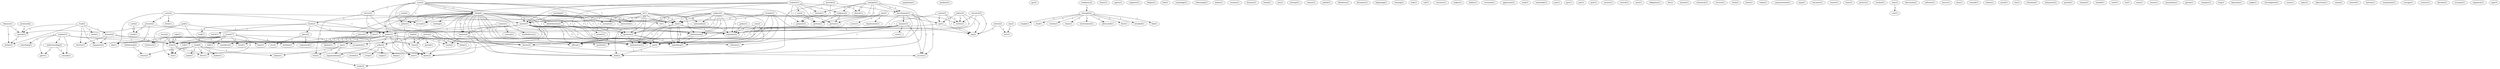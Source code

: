 digraph G {
  carry [ label="carry(2)" ];
  form [ label="form(1)" ];
  present [ label="present(2)" ];
  public [ label="public(3)" ];
  day [ label="day(1)" ];
  identification [ label="identification(2)" ];
  population [ label="population(1)" ];
  problem [ label="problem(1)" ];
  example [ label="example(2)" ];
  discriminate [ label="discriminate(1)" ];
  distort [ label="distort(1)" ];
  evidence [ label="evidence(2)" ];
  format [ label="format(1)" ];
  discriminate [ label="discriminate(1)" ];
  picture [ label="picture(1)" ];
  portray [ label="portray(1)" ];
  field [ label="field(2)" ];
  apc [ label="apc(2)" ];
  weakness [ label="weakness(2)" ];
  strength [ label="strength(2)" ];
  number [ label="number(3)" ];
  something [ label="something(1)" ];
  understanding [ label="understanding(2)" ];
  govt [ label="govt(1)" ];
  concept [ label="concept(1)" ];
  state [ label="state(3)" ];
  state [ label="state(3)" ];
  frame [ label="frame(1)" ];
  agree [ label="agree(1)" ];
  engineer [ label="engineer(1)" ];
  fatigue [ label="fatigue(1)" ];
  case [ label="case(2)" ];
  scenario [ label="scenario(1)" ];
  interaction [ label="interaction(1)" ];
  serves [ label="serves(2)" ];
  think [ label="think(1)" ];
  account [ label="account(1)" ];
  think [ label="think(4)" ];
  police [ label="police(1)" ];
  um [ label="um(2)" ];
  purpose [ label="purpose(3)" ];
  lied [ label="lied(1)" ];
  cambridge [ label="cambridge(1)" ];
  citizenship [ label="citizenship(1)" ];
  card [ label="card(2)" ];
  week [ label="week(1)" ];
  battle [ label="battle(1)" ];
  country [ label="country(1)" ];
  honesty [ label="honesty(1)" ];
  seek [ label="seek(2)" ];
  answer [ label="answer(7)" ];
  truth [ label="truth(3)" ];
  found [ label="found(1)" ];
  pre [ label="pre(1)" ];
  attempt [ label="attempt(1)" ];
  choose [ label="choose(1)" ];
  le [ label="le(1)" ];
  nationality [ label="nationality(2)" ];
  information [ label="information(2)" ];
  question [ label="question(3)" ];
  shai [ label="shai(1)" ];
  shai [ label="shai(1)" ];
  classifying [ label="classifying(1)" ];
  nonexistence [ label="nonexistence(1)" ];
  stalinist [ label="stalinist(1)" ];
  use [ label="use(2)" ];
  official [ label="official(1)" ];
  land [ label="land(2)" ];
  period [ label="period(1)" ];
  time [ label="time(2)" ];
  occupation [ label="occupation(1)" ];
  pulled [ label="pulled(1)" ];
  blindness [ label="blindness(1)" ];
  disrepute [ label="disrepute(1)" ];
  article [ label="article(2)" ];
  org [ label="org(2)" ];
  ariv [ label="ariv(1)" ];
  subject [ label="subject(2)" ];
  re [ label="re(1)" ];
  cpr [ label="cpr(1)" ];
  rejoinder [ label="rejoinder(2)" ];
  writes [ label="writes(1)" ];
  manner [ label="manner(3)" ];
  bearer [ label="bearer(2)" ];
  access [ label="access(1)" ];
  basis [ label="basis(2)" ];
  beginning [ label="beginning(1)" ];
  bearing [ label="bearing(1)" ];
  look [ label="look(1)" ];
  withdrawal [ label="withdrawal(2)" ];
  return [ label="return(1)" ];
  call [ label="call(1)" ];
  read [ label="read(2)" ];
  wish [ label="wish(1)" ];
  declare [ label="declare(2)" ];
  restrict [ label="restrict(1)" ];
  extend [ label="extend(2)" ];
  jordan [ label="jordan(1)" ];
  expansion [ label="expansion(1)" ];
  law [ label="law(2)" ];
  requirement [ label="requirement(1)" ];
  wave [ label="wave(1)" ];
  convince [ label="convince(1)" ];
  makes [ label="makes(1)" ];
  ability [ label="ability(1)" ];
  everyone [ label="everyone(1)" ];
  appreciate [ label="appreciate(1)" ];
  took [ label="took(1)" ];
  place [ label="place(2)" ];
  witch [ label="witch(1)" ];
  mail [ label="mail(1)" ];
  nothing [ label="nothing(1)" ];
  peace [ label="peace(3)" ];
  expansionism [ label="expansionism(2)" ];
  fear [ label="fear(2)" ];
  matter [ label="matter(4)" ];
  know [ label="know(2)" ];
  somebody [ label="somebody(1)" ];
  jew [ label="jew(1)" ];
  provided [ label="provided(1)" ];
  vanunu [ label="vanunu(1)" ];
  truthfullness [ label="truthfullness(1)" ];
  arsenal [ label="arsenal(1)" ];
  fact [ label="fact(7)" ];
  gov [ label="gov(1)" ];
  pay [ label="pay(1)" ];
  war [ label="war(1)" ];
  post [ label="post(1)" ];
  center [ label="center(3)" ];
  arrest [ label="arrest(2)" ];
  delay [ label="delay(1)" ];
  order [ label="order(2)" ];
  court [ label="court(2)" ];
  muster [ label="muster(1)" ];
  provide [ label="provide(2)" ];
  control [ label="control(1)" ];
  area [ label="area(1)" ];
  obligation [ label="obligation(1)" ];
  etc [ label="etc(2)" ];
  registered [ label="registered(1)" ];
  fire [ label="fire(1)" ];
  base [ label="base(1)" ];
  considers [ label="considers(2)" ];
  missile [ label="missile(1)" ];
  statement [ label="statement(1)" ];
  reverse [ label="reverse(1)" ];
  tried [ label="tried(1)" ];
  policy [ label="policy(3)" ];
  refrains [ label="refrains(1)" ];
  position [ label="position(1)" ];
  crux [ label="crux(1)" ];
  one [ label="one(1)" ];
  opinion [ label="opinion(1)" ];
  intifada [ label="intifada(2)" ];
  harm [ label="harm(1)" ];
  today [ label="today(1)" ];
  announcement [ label="announcement(1)" ];
  ninja [ label="ninja(1)" ];
  becomes [ label="becomes(1)" ];
  reason [ label="reason(1)" ];
  exist [ label="exist(3)" ];
  protect [ label="protect(1)" ];
  blame [ label="blame(1)" ];
  society [ label="society(1)" ];
  ezrahut [ label="ezrahut(1)" ];
  way [ label="way(3)" ];
  cast [ label="cast(1)" ];
  discussion [ label="discussion(1)" ];
  software [ label="software(1)" ];
  needed [ label="needed(1)" ];
  strip [ label="strip(1)" ];
  range [ label="range(1)" ];
  keep [ label="keep(1)" ];
  havoc [ label="havoc(1)" ];
  promised [ label="promised(2)" ];
  bias [ label="bias(1)" ];
  remind [ label="remind(1)" ];
  sought [ label="sought(1)" ];
  food [ label="food(1)" ];
  cruelty [ label="cruelty(1)" ];
  chain [ label="chain(1)" ];
  environment [ label="environment(1)" ];
  advocated [ label="advocated(1)" ];
  deer [ label="deer(1)" ];
  wreaked [ label="wreaked(1)" ];
  find [ label="find(1)" ];
  com [ label="com(2)" ];
  claims [ label="claims(1)" ];
  proof [ label="proof(1)" ];
  research [ label="research(3)" ];
  israelis [ label="israelis(3)" ];
  arab [ label="arab(6)" ];
  holder [ label="holder(1)" ];
  force [ label="force(1)" ];
  mind [ label="mind(1)" ];
  try [ label="try(1)" ];
  era [ label="era(1)" ];
  attention [ label="attention(1)" ];
  interprete [ label="interprete(1)" ];
  posted [ label="posted(1)" ];
  ma [ label="ma(2)" ];
  god [ label="god(2)" ];
  lived [ label="lived(1)" ];
  existence [ label="existence(1)" ];
  lebanon [ label="lebanon(1)" ];
  remain [ label="remain(1)" ];
  take [ label="take(1)" ];
  stealth [ label="stealth(1)" ];
  color [ label="color(1)" ];
  clu [ label="clu(1)" ];
  none [ label="none(1)" ];
  guday [ label="guday(1)" ];
  seems [ label="seems(1)" ];
  journalism [ label="journalism(1)" ];
  gurion [ label="gurion(1)" ];
  category [ label="category(1)" ];
  iraq [ label="iraq(1)" ];
  katyusha [ label="katyusha(1)" ];
  israel [ label="israel(17)" ];
  tell [ label="tell(1)" ];
  mill [ label="mill(1)" ];
  judge [ label="judge(1)" ];
  investigation [ label="investigation(1)" ];
  cause [ label="cause(1)" ];
  issue [ label="issue(2)" ];
  takes [ label="takes(1)" ];
  objectivity [ label="objectivity(1)" ];
  union [ label="union(2)" ];
  noticed [ label="noticed(1)" ];
  naivety [ label="naivety(1)" ];
  transjordan [ label="transjordan(1)" ];
  courage [ label="courage(1)" ];
  century [ label="century(1)" ];
  disclose [ label="disclose(1)" ];
  economy [ label="economy(1)" ];
  argument [ label="argument(1)" ];
  sign [ label="sign(3)" ];
  carry -> form [ label="1" ];
  carry -> present [ label="1" ];
  carry -> public [ label="1" ];
  carry -> day [ label="1" ];
  carry -> identification [ label="1" ];
  example -> discriminate [ label="1" ];
  example -> distort [ label="1" ];
  example -> evidence [ label="1" ];
  example -> format [ label="1" ];
  example -> discriminate [ label="1" ];
  example -> picture [ label="1" ];
  example -> portray [ label="1" ];
  example -> field [ label="1" ];
  weakness -> strength [ label="1" ];
  number -> something [ label="1" ];
  number -> understanding [ label="1" ];
  number -> govt [ label="1" ];
  number -> concept [ label="1" ];
  number -> state [ label="1" ];
  number -> state [ label="1" ];
  case -> scenario [ label="1" ];
  case -> interaction [ label="1" ];
  case -> serves [ label="1" ];
  case -> think [ label="1" ];
  case -> account [ label="1" ];
  case -> think [ label="1" ];
  case -> police [ label="1" ];
  case -> um [ label="1" ];
  case -> purpose [ label="1" ];
  case -> field [ label="1" ];
  card -> week [ label="1" ];
  seek -> answer [ label="1" ];
  seek -> truth [ label="1" ];
  le -> scenario [ label="1" ];
  le -> interaction [ label="1" ];
  le -> nationality [ label="1" ];
  le -> account [ label="1" ];
  le -> answer [ label="1" ];
  le -> information [ label="1" ];
  le -> question [ label="1" ];
  le -> police [ label="1" ];
  le -> shai [ label="1" ];
  le -> shai [ label="1" ];
  le -> classifying [ label="1" ];
  le -> nonexistence [ label="1" ];
  le -> field [ label="1" ];
  stalinist -> distort [ label="1" ];
  stalinist -> evidence [ label="1" ];
  stalinist -> format [ label="1" ];
  stalinist -> answer [ label="1" ];
  stalinist -> public [ label="1" ];
  stalinist -> question [ label="1" ];
  stalinist -> picture [ label="1" ];
  stalinist -> use [ label="1" ];
  stalinist -> portray [ label="1" ];
  stalinist -> official [ label="1" ];
  land -> period [ label="1" ];
  land -> time [ label="1" ];
  land -> occupation [ label="1" ];
  article -> org [ label="1" ];
  article -> ariv [ label="1" ];
  subject -> nationality [ label="1" ];
  subject -> answer [ label="1" ];
  subject -> re [ label="1" ];
  subject -> information [ label="1" ];
  subject -> question [ label="1" ];
  subject -> cpr [ label="1" ];
  subject -> um [ label="1" ];
  subject -> shai [ label="2" ];
  subject -> shai [ label="2" ];
  subject -> rejoinder [ label="2" ];
  subject -> classifying [ label="1" ];
  subject -> nonexistence [ label="1" ];
  subject -> writes [ label="1" ];
  discriminate -> manner [ label="1" ];
  discriminate -> information [ label="1" ];
  discriminate -> bearer [ label="1" ];
  discriminate -> access [ label="1" ];
  serves -> basis [ label="1" ];
  serves -> public [ label="1" ];
  serves -> bearer [ label="1" ];
  withdrawal -> return [ label="1" ];
  read -> wish [ label="1" ];
  read -> declare [ label="1" ];
  read -> restrict [ label="1" ];
  read -> extend [ label="1" ];
  read -> jordan [ label="1" ];
  read -> expansion [ label="1" ];
  law -> public [ label="1" ];
  law -> identification [ label="1" ];
  law -> requirement [ label="1" ];
  law -> wave [ label="1" ];
  present -> week [ label="1" ];
  present -> public [ label="1" ];
  present -> day [ label="1" ];
  basis -> took [ label="1" ];
  basis -> place [ label="1" ];
  basis -> public [ label="1" ];
  basis -> witch [ label="1" ];
  basis -> bearer [ label="1" ];
  think -> account [ label="1" ];
  think -> answer [ label="2" ];
  think -> re [ label="1" ];
  think -> nothing [ label="1" ];
  think -> information [ label="1" ];
  think -> peace [ label="1" ];
  think -> expansionism [ label="1" ];
  think -> fear [ label="1" ];
  think -> question [ label="1" ];
  think -> police [ label="1" ];
  think -> um [ label="2" ];
  think -> shai [ label="2" ];
  think -> matter [ label="1" ];
  think -> shai [ label="2" ];
  think -> know [ label="1" ];
  think -> rejoinder [ label="1" ];
  think -> classifying [ label="1" ];
  think -> nonexistence [ label="1" ];
  think -> field [ label="1" ];
  evidence -> picture [ label="1" ];
  evidence -> purpose [ label="1" ];
  evidence -> portray [ label="1" ];
  provided -> answer [ label="1" ];
  provided -> question [ label="1" ];
  vanunu -> truthfullness [ label="1" ];
  vanunu -> arsenal [ label="1" ];
  vanunu -> fact [ label="1" ];
  answer -> public [ label="1" ];
  answer -> information [ label="2" ];
  answer -> peace [ label="1" ];
  answer -> question [ label="2" ];
  answer -> um [ label="2" ];
  answer -> fact [ label="1" ];
  answer -> state [ label="1" ];
  answer -> classifying [ label="2" ];
  answer -> war [ label="1" ];
  answer -> nonexistence [ label="2" ];
  answer -> official [ label="1" ];
  answer -> state [ label="1" ];
  center -> cpr [ label="2" ];
  center -> rejoinder [ label="1" ];
  center -> org [ label="1" ];
  center -> writes [ label="1" ];
  arrest -> delay [ label="1" ];
  arrest -> order [ label="1" ];
  arrest -> time [ label="1" ];
  arrest -> know [ label="1" ];
  arrest -> court [ label="1" ];
  provide -> discriminate [ label="1" ];
  provide -> purpose [ label="1" ];
  provide -> field [ label="1" ];
  place -> etc [ label="1" ];
  place -> registered [ label="1" ];
  declare -> base [ label="1" ];
  declare -> restrict [ label="1" ];
  declare -> considers [ label="1" ];
  declare -> expansion [ label="1" ];
  policy -> cpr [ label="2" ];
  policy -> rejoinder [ label="1" ];
  policy -> org [ label="1" ];
  policy -> writes [ label="1" ];
  manner -> information [ label="1" ];
  manner -> matter [ label="1" ];
  manner -> refrains [ label="1" ];
  manner -> position [ label="1" ];
  manner -> access [ label="1" ];
  manner -> crux [ label="1" ];
  public -> day [ label="1" ];
  public -> one [ label="1" ];
  public -> order [ label="1" ];
  public -> time [ label="1" ];
  public -> opinion [ label="1" ];
  public -> know [ label="1" ];
  public -> bearer [ label="1" ];
  public -> court [ label="1" ];
  public -> official [ label="1" ];
  public -> intifada [ label="1" ];
  information -> um [ label="1" ];
  information -> classifying [ label="1" ];
  one -> expansionism [ label="1" ];
  one -> fear [ label="1" ];
  one -> blame [ label="1" ];
  identification -> society [ label="1" ];
  peace -> base [ label="1" ];
  peace -> considers [ label="1" ];
  way -> cast [ label="1" ];
  fear -> truth [ label="1" ];
  question -> um [ label="1" ];
  question -> classifying [ label="1" ];
  question -> nonexistence [ label="1" ];
  question -> official [ label="1" ];
  order -> needed [ label="1" ];
  order -> strip [ label="1" ];
  order -> range [ label="1" ];
  order -> keep [ label="1" ];
  understanding -> govt [ label="1" ];
  understanding -> concept [ label="1" ];
  cpr -> rejoinder [ label="1" ];
  cpr -> org [ label="1" ];
  promised -> extend [ label="1" ];
  time -> know [ label="1" ];
  think -> police [ label="1" ];
  think -> um [ label="2" ];
  think -> shai [ label="2" ];
  think -> matter [ label="1" ];
  think -> shai [ label="2" ];
  think -> know [ label="1" ];
  think -> rejoinder [ label="1" ];
  think -> classifying [ label="1" ];
  think -> nonexistence [ label="1" ];
  think -> field [ label="1" ];
  discriminate -> bearer [ label="1" ];
  discriminate -> access [ label="1" ];
  strength -> sought [ label="1" ];
  strength -> food [ label="1" ];
  strength -> cruelty [ label="1" ];
  strength -> chain [ label="1" ];
  strength -> environment [ label="1" ];
  strength -> advocated [ label="1" ];
  strength -> deer [ label="1" ];
  strength -> wreaked [ label="1" ];
  strength -> find [ label="1" ];
  com -> um [ label="1" ];
  com -> rejoinder [ label="1" ];
  com -> classifying [ label="1" ];
  com -> nonexistence [ label="1" ];
  research -> rejoinder [ label="1" ];
  research -> org [ label="1" ];
  research -> writes [ label="1" ];
  israelis -> um [ label="3" ];
  israelis -> shai [ label="3" ];
  israelis -> shai [ label="3" ];
  israelis -> classifying [ label="3" ];
  israelis -> org [ label="1" ];
  israelis -> nonexistence [ label="3" ];
  arab -> know [ label="1" ];
  arab -> holder [ label="1" ];
  arab -> force [ label="1" ];
  arab -> mind [ label="1" ];
  arab -> try [ label="1" ];
  arab -> blame [ label="1" ];
  arab -> return [ label="1" ];
  use -> portray [ label="1" ];
  um -> field [ label="1" ];
  ma -> ariv [ label="1" ];
  god -> extend [ label="1" ];
  god -> fact [ label="1" ];
  god -> lived [ label="1" ];
  god -> existence [ label="1" ];
  shai -> rejoinder [ label="1" ];
  shai -> classifying [ label="1" ];
  shai -> nonexistence [ label="1" ];
  matter -> know [ label="1" ];
  matter -> court [ label="1" ];
  matter -> refrains [ label="1" ];
  matter -> position [ label="1" ];
  shai -> rejoinder [ label="1" ];
  shai -> classifying [ label="1" ];
  shai -> nonexistence [ label="1" ];
  lebanon -> extend [ label="1" ];
  lebanon -> jordan [ label="1" ];
  extend -> jordan [ label="1" ];
  take -> state [ label="1" ];
  take -> state [ label="1" ];
  fact -> state [ label="1" ];
  fact -> war [ label="1" ];
  fact -> lived [ label="1" ];
  fact -> state [ label="1" ];
  guday -> rejoinder [ label="1" ];
  state -> war [ label="1" ];
  state -> force [ label="1" ];
  state -> try [ label="1" ];
  bearer -> access [ label="1" ];
  israel -> tell [ label="1" ];
  israel -> lived [ label="1" ];
  israel -> force [ label="1" ];
  israel -> expansion [ label="3" ];
  israel -> existence [ label="1" ];
  israel -> state [ label="4" ];
  israel -> mill [ label="1" ];
  israel -> occupation [ label="1" ];
  israel -> try [ label="1" ];
  israel -> intifada [ label="1" ];
  issue -> state [ label="1" ];
  state -> try [ label="1" ];
}
